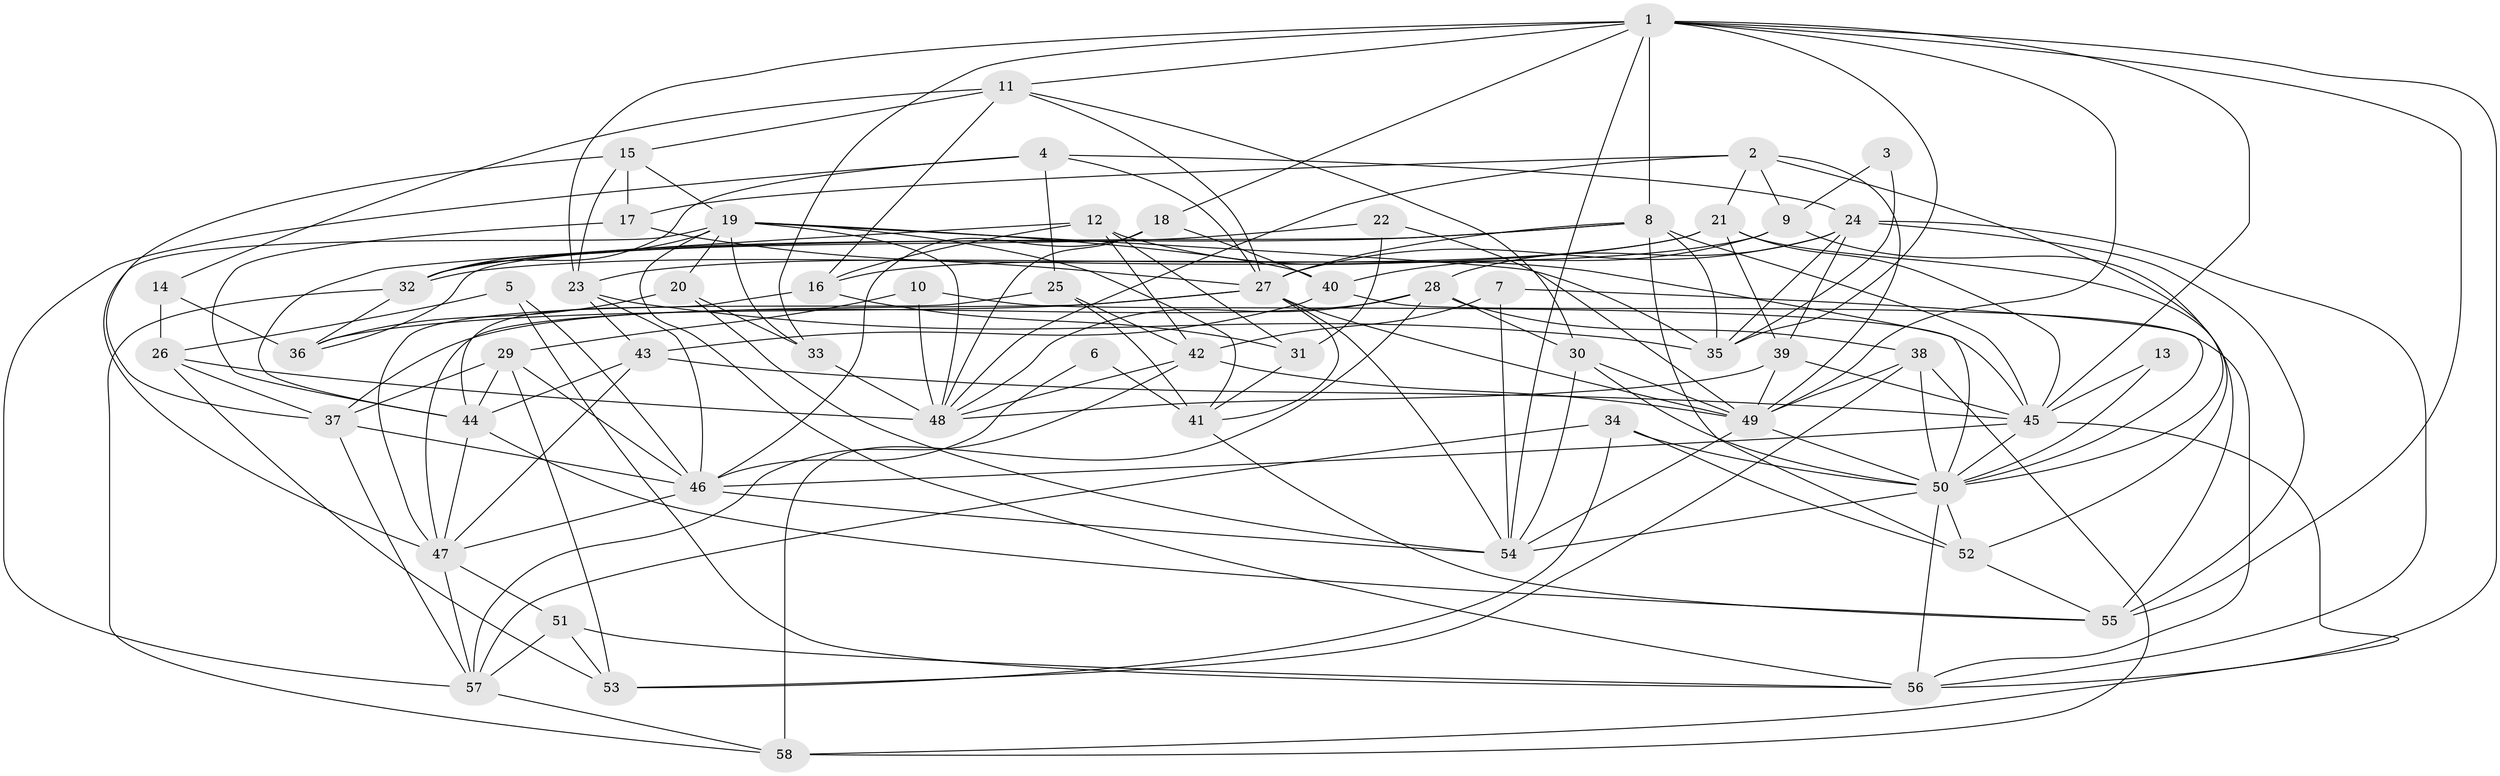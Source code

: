 // original degree distribution, {3: 0.28695652173913044, 4: 0.3130434782608696, 7: 0.05217391304347826, 6: 0.09565217391304348, 5: 0.13043478260869565, 2: 0.11304347826086956, 8: 0.008695652173913044}
// Generated by graph-tools (version 1.1) at 2025/26/03/09/25 03:26:10]
// undirected, 58 vertices, 166 edges
graph export_dot {
graph [start="1"]
  node [color=gray90,style=filled];
  1;
  2;
  3;
  4;
  5;
  6;
  7;
  8;
  9;
  10;
  11;
  12;
  13;
  14;
  15;
  16;
  17;
  18;
  19;
  20;
  21;
  22;
  23;
  24;
  25;
  26;
  27;
  28;
  29;
  30;
  31;
  32;
  33;
  34;
  35;
  36;
  37;
  38;
  39;
  40;
  41;
  42;
  43;
  44;
  45;
  46;
  47;
  48;
  49;
  50;
  51;
  52;
  53;
  54;
  55;
  56;
  57;
  58;
  1 -- 8 [weight=1.0];
  1 -- 11 [weight=1.0];
  1 -- 18 [weight=1.0];
  1 -- 23 [weight=1.0];
  1 -- 33 [weight=1.0];
  1 -- 35 [weight=1.0];
  1 -- 45 [weight=1.0];
  1 -- 49 [weight=1.0];
  1 -- 54 [weight=1.0];
  1 -- 55 [weight=1.0];
  1 -- 56 [weight=1.0];
  2 -- 9 [weight=1.0];
  2 -- 17 [weight=1.0];
  2 -- 21 [weight=1.0];
  2 -- 48 [weight=1.0];
  2 -- 49 [weight=1.0];
  2 -- 50 [weight=1.0];
  3 -- 9 [weight=1.0];
  3 -- 35 [weight=1.0];
  4 -- 24 [weight=1.0];
  4 -- 25 [weight=1.0];
  4 -- 27 [weight=1.0];
  4 -- 32 [weight=1.0];
  4 -- 57 [weight=1.0];
  5 -- 26 [weight=1.0];
  5 -- 46 [weight=1.0];
  5 -- 56 [weight=1.0];
  6 -- 41 [weight=1.0];
  6 -- 46 [weight=1.0];
  7 -- 42 [weight=1.0];
  7 -- 50 [weight=1.0];
  7 -- 54 [weight=1.0];
  8 -- 27 [weight=1.0];
  8 -- 32 [weight=1.0];
  8 -- 35 [weight=1.0];
  8 -- 36 [weight=1.0];
  8 -- 45 [weight=1.0];
  8 -- 52 [weight=1.0];
  9 -- 16 [weight=1.0];
  9 -- 40 [weight=1.0];
  9 -- 52 [weight=1.0];
  10 -- 29 [weight=1.0];
  10 -- 45 [weight=1.0];
  10 -- 48 [weight=1.0];
  11 -- 14 [weight=1.0];
  11 -- 15 [weight=1.0];
  11 -- 16 [weight=1.0];
  11 -- 27 [weight=1.0];
  11 -- 30 [weight=1.0];
  12 -- 16 [weight=1.0];
  12 -- 31 [weight=1.0];
  12 -- 42 [weight=1.0];
  12 -- 44 [weight=1.0];
  12 -- 50 [weight=1.0];
  13 -- 45 [weight=1.0];
  13 -- 50 [weight=1.0];
  14 -- 26 [weight=1.0];
  14 -- 36 [weight=1.0];
  15 -- 17 [weight=1.0];
  15 -- 19 [weight=1.0];
  15 -- 23 [weight=1.0];
  15 -- 37 [weight=1.0];
  16 -- 31 [weight=1.0];
  16 -- 44 [weight=1.0];
  17 -- 27 [weight=1.0];
  17 -- 44 [weight=1.0];
  18 -- 40 [weight=1.0];
  18 -- 46 [weight=1.0];
  18 -- 48 [weight=1.0];
  19 -- 20 [weight=1.0];
  19 -- 32 [weight=1.0];
  19 -- 33 [weight=1.0];
  19 -- 35 [weight=1.0];
  19 -- 40 [weight=2.0];
  19 -- 41 [weight=1.0];
  19 -- 47 [weight=1.0];
  19 -- 48 [weight=2.0];
  19 -- 56 [weight=1.0];
  20 -- 33 [weight=1.0];
  20 -- 36 [weight=1.0];
  20 -- 54 [weight=1.0];
  21 -- 23 [weight=1.0];
  21 -- 32 [weight=1.0];
  21 -- 39 [weight=1.0];
  21 -- 45 [weight=1.0];
  21 -- 55 [weight=1.0];
  22 -- 31 [weight=1.0];
  22 -- 32 [weight=1.0];
  22 -- 49 [weight=1.0];
  23 -- 35 [weight=1.0];
  23 -- 43 [weight=1.0];
  23 -- 46 [weight=2.0];
  24 -- 27 [weight=1.0];
  24 -- 28 [weight=1.0];
  24 -- 35 [weight=1.0];
  24 -- 39 [weight=1.0];
  24 -- 55 [weight=1.0];
  24 -- 56 [weight=1.0];
  25 -- 41 [weight=1.0];
  25 -- 42 [weight=1.0];
  25 -- 47 [weight=1.0];
  26 -- 37 [weight=1.0];
  26 -- 48 [weight=1.0];
  26 -- 53 [weight=1.0];
  27 -- 36 [weight=1.0];
  27 -- 41 [weight=1.0];
  27 -- 47 [weight=1.0];
  27 -- 49 [weight=1.0];
  27 -- 54 [weight=1.0];
  28 -- 30 [weight=1.0];
  28 -- 37 [weight=1.0];
  28 -- 38 [weight=1.0];
  28 -- 48 [weight=1.0];
  28 -- 58 [weight=1.0];
  29 -- 37 [weight=1.0];
  29 -- 44 [weight=1.0];
  29 -- 46 [weight=1.0];
  29 -- 53 [weight=1.0];
  30 -- 49 [weight=1.0];
  30 -- 50 [weight=1.0];
  30 -- 54 [weight=1.0];
  31 -- 41 [weight=1.0];
  32 -- 36 [weight=1.0];
  32 -- 58 [weight=1.0];
  33 -- 48 [weight=1.0];
  34 -- 50 [weight=1.0];
  34 -- 52 [weight=1.0];
  34 -- 53 [weight=1.0];
  34 -- 57 [weight=1.0];
  37 -- 46 [weight=1.0];
  37 -- 57 [weight=1.0];
  38 -- 49 [weight=1.0];
  38 -- 50 [weight=1.0];
  38 -- 53 [weight=1.0];
  38 -- 58 [weight=1.0];
  39 -- 45 [weight=1.0];
  39 -- 48 [weight=2.0];
  39 -- 49 [weight=1.0];
  40 -- 43 [weight=1.0];
  40 -- 56 [weight=1.0];
  41 -- 55 [weight=1.0];
  42 -- 48 [weight=1.0];
  42 -- 49 [weight=1.0];
  42 -- 57 [weight=1.0];
  43 -- 44 [weight=1.0];
  43 -- 45 [weight=1.0];
  43 -- 47 [weight=1.0];
  44 -- 47 [weight=1.0];
  44 -- 55 [weight=1.0];
  45 -- 46 [weight=1.0];
  45 -- 50 [weight=1.0];
  45 -- 58 [weight=1.0];
  46 -- 47 [weight=1.0];
  46 -- 54 [weight=1.0];
  47 -- 51 [weight=1.0];
  47 -- 57 [weight=1.0];
  49 -- 50 [weight=1.0];
  49 -- 54 [weight=1.0];
  50 -- 52 [weight=1.0];
  50 -- 54 [weight=1.0];
  50 -- 56 [weight=1.0];
  51 -- 53 [weight=1.0];
  51 -- 56 [weight=1.0];
  51 -- 57 [weight=1.0];
  52 -- 55 [weight=1.0];
  57 -- 58 [weight=1.0];
}
